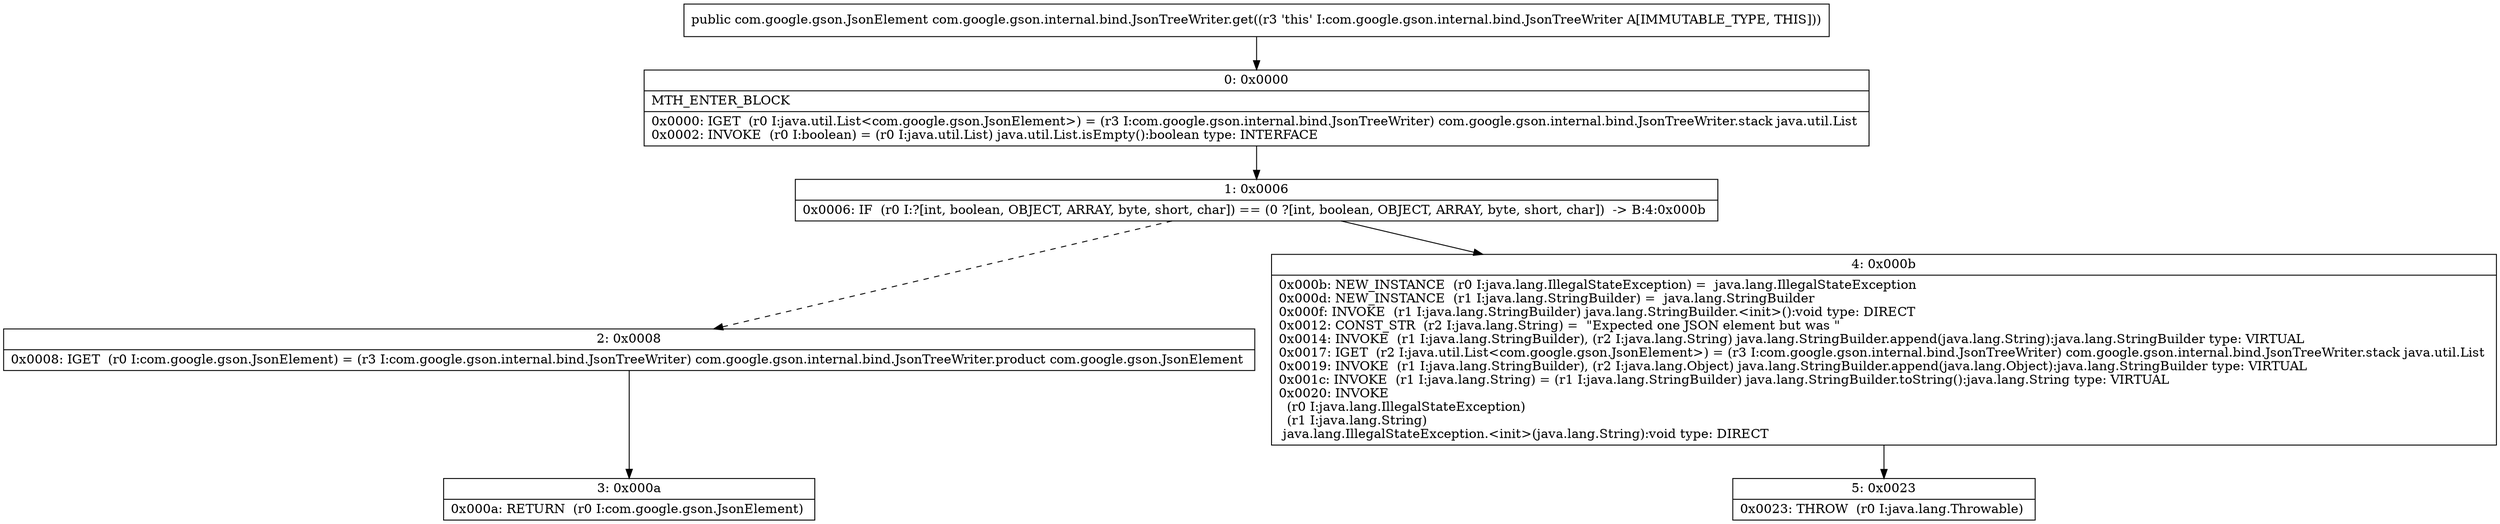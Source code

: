 digraph "CFG forcom.google.gson.internal.bind.JsonTreeWriter.get()Lcom\/google\/gson\/JsonElement;" {
Node_0 [shape=record,label="{0\:\ 0x0000|MTH_ENTER_BLOCK\l|0x0000: IGET  (r0 I:java.util.List\<com.google.gson.JsonElement\>) = (r3 I:com.google.gson.internal.bind.JsonTreeWriter) com.google.gson.internal.bind.JsonTreeWriter.stack java.util.List \l0x0002: INVOKE  (r0 I:boolean) = (r0 I:java.util.List) java.util.List.isEmpty():boolean type: INTERFACE \l}"];
Node_1 [shape=record,label="{1\:\ 0x0006|0x0006: IF  (r0 I:?[int, boolean, OBJECT, ARRAY, byte, short, char]) == (0 ?[int, boolean, OBJECT, ARRAY, byte, short, char])  \-\> B:4:0x000b \l}"];
Node_2 [shape=record,label="{2\:\ 0x0008|0x0008: IGET  (r0 I:com.google.gson.JsonElement) = (r3 I:com.google.gson.internal.bind.JsonTreeWriter) com.google.gson.internal.bind.JsonTreeWriter.product com.google.gson.JsonElement \l}"];
Node_3 [shape=record,label="{3\:\ 0x000a|0x000a: RETURN  (r0 I:com.google.gson.JsonElement) \l}"];
Node_4 [shape=record,label="{4\:\ 0x000b|0x000b: NEW_INSTANCE  (r0 I:java.lang.IllegalStateException) =  java.lang.IllegalStateException \l0x000d: NEW_INSTANCE  (r1 I:java.lang.StringBuilder) =  java.lang.StringBuilder \l0x000f: INVOKE  (r1 I:java.lang.StringBuilder) java.lang.StringBuilder.\<init\>():void type: DIRECT \l0x0012: CONST_STR  (r2 I:java.lang.String) =  \"Expected one JSON element but was \" \l0x0014: INVOKE  (r1 I:java.lang.StringBuilder), (r2 I:java.lang.String) java.lang.StringBuilder.append(java.lang.String):java.lang.StringBuilder type: VIRTUAL \l0x0017: IGET  (r2 I:java.util.List\<com.google.gson.JsonElement\>) = (r3 I:com.google.gson.internal.bind.JsonTreeWriter) com.google.gson.internal.bind.JsonTreeWriter.stack java.util.List \l0x0019: INVOKE  (r1 I:java.lang.StringBuilder), (r2 I:java.lang.Object) java.lang.StringBuilder.append(java.lang.Object):java.lang.StringBuilder type: VIRTUAL \l0x001c: INVOKE  (r1 I:java.lang.String) = (r1 I:java.lang.StringBuilder) java.lang.StringBuilder.toString():java.lang.String type: VIRTUAL \l0x0020: INVOKE  \l  (r0 I:java.lang.IllegalStateException)\l  (r1 I:java.lang.String)\l java.lang.IllegalStateException.\<init\>(java.lang.String):void type: DIRECT \l}"];
Node_5 [shape=record,label="{5\:\ 0x0023|0x0023: THROW  (r0 I:java.lang.Throwable) \l}"];
MethodNode[shape=record,label="{public com.google.gson.JsonElement com.google.gson.internal.bind.JsonTreeWriter.get((r3 'this' I:com.google.gson.internal.bind.JsonTreeWriter A[IMMUTABLE_TYPE, THIS])) }"];
MethodNode -> Node_0;
Node_0 -> Node_1;
Node_1 -> Node_2[style=dashed];
Node_1 -> Node_4;
Node_2 -> Node_3;
Node_4 -> Node_5;
}

